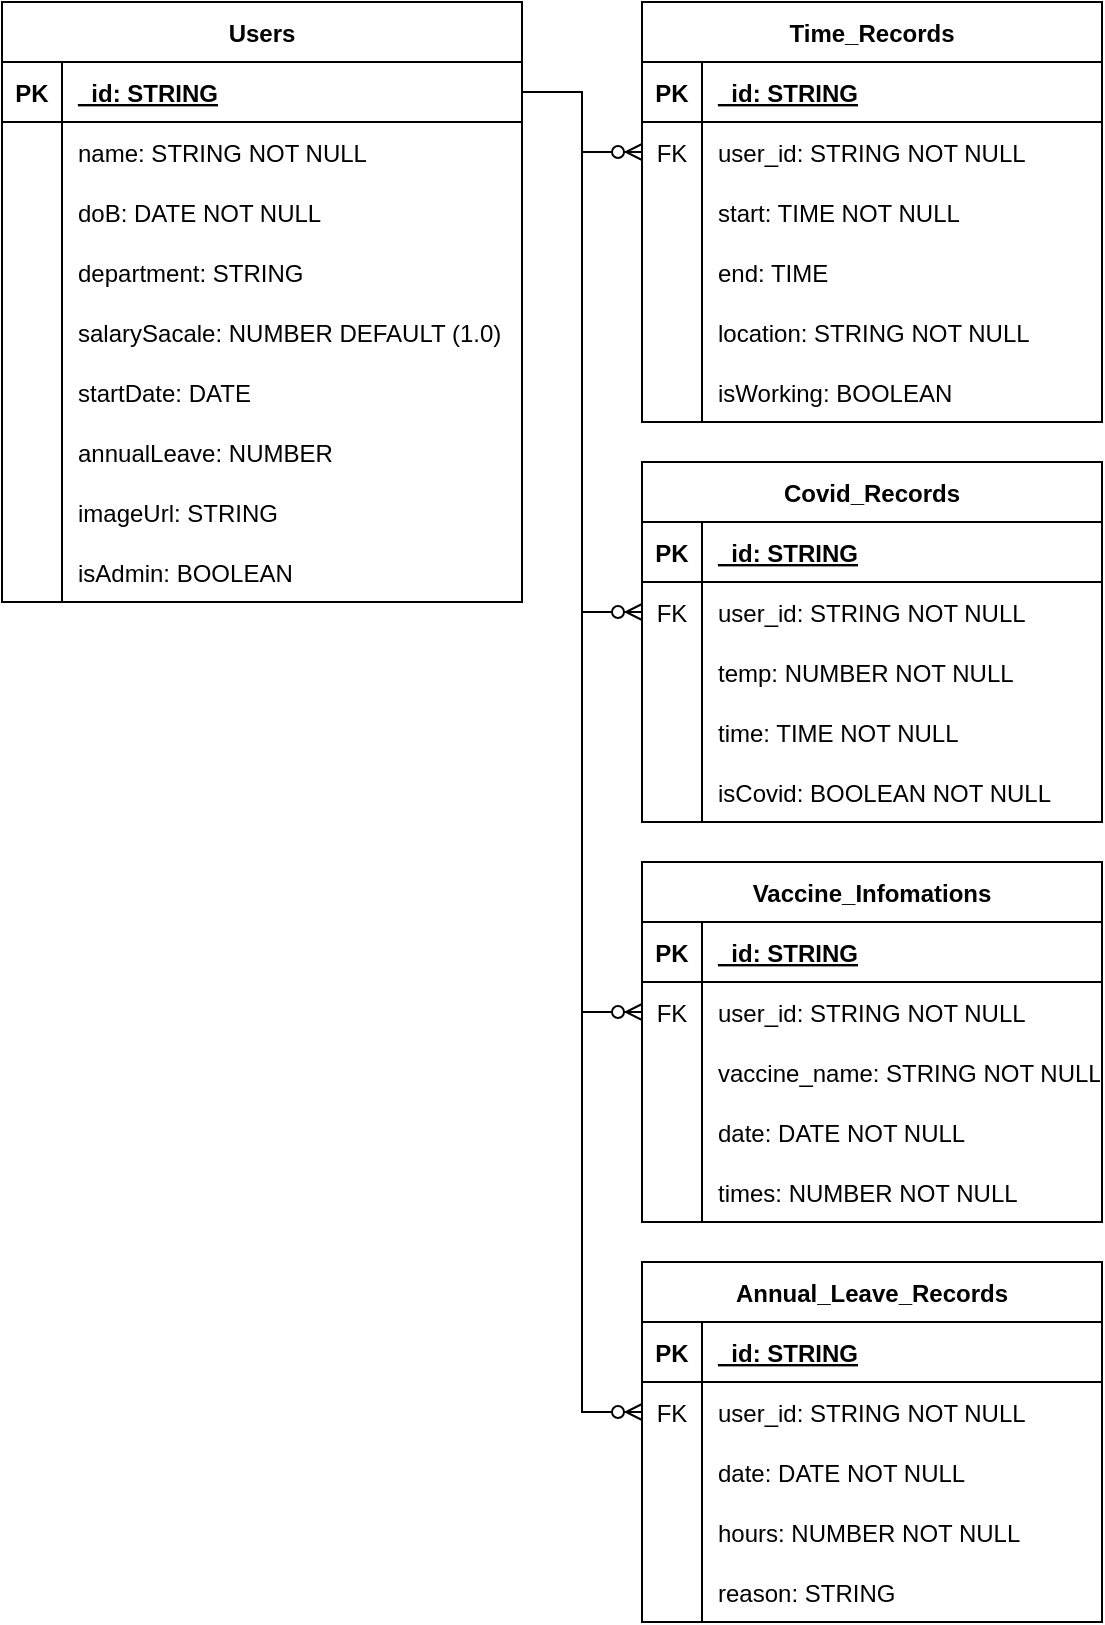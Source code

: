 <mxfile version="17.2.4" type="github">
  <diagram id="R2lEEEUBdFMjLlhIrx00" name="Page-1">
    <mxGraphModel dx="1422" dy="794" grid="1" gridSize="10" guides="1" tooltips="1" connect="1" arrows="1" fold="1" page="1" pageScale="1" pageWidth="827" pageHeight="1169" math="0" shadow="0" extFonts="Permanent Marker^https://fonts.googleapis.com/css?family=Permanent+Marker">
      <root>
        <mxCell id="0" />
        <mxCell id="1" parent="0" />
        <mxCell id="-r2vnZRNIly4i_aVBOxP-41" value="Users" style="shape=table;startSize=30;container=1;collapsible=1;childLayout=tableLayout;fixedRows=1;rowLines=0;fontStyle=1;align=center;resizeLast=1;" parent="1" vertex="1">
          <mxGeometry x="50" y="16" width="260" height="300" as="geometry">
            <mxRectangle x="50" y="30" width="70" height="30" as="alternateBounds" />
          </mxGeometry>
        </mxCell>
        <mxCell id="-r2vnZRNIly4i_aVBOxP-42" value="" style="shape=tableRow;horizontal=0;startSize=0;swimlaneHead=0;swimlaneBody=0;fillColor=none;collapsible=0;dropTarget=0;points=[[0,0.5],[1,0.5]];portConstraint=eastwest;top=0;left=0;right=0;bottom=1;" parent="-r2vnZRNIly4i_aVBOxP-41" vertex="1">
          <mxGeometry y="30" width="260" height="30" as="geometry" />
        </mxCell>
        <mxCell id="-r2vnZRNIly4i_aVBOxP-43" value="PK" style="shape=partialRectangle;connectable=0;fillColor=none;top=0;left=0;bottom=0;right=0;fontStyle=1;overflow=hidden;" parent="-r2vnZRNIly4i_aVBOxP-42" vertex="1">
          <mxGeometry width="30" height="30" as="geometry">
            <mxRectangle width="30" height="30" as="alternateBounds" />
          </mxGeometry>
        </mxCell>
        <mxCell id="-r2vnZRNIly4i_aVBOxP-44" value="_id: STRING" style="shape=partialRectangle;connectable=0;fillColor=none;top=0;left=0;bottom=0;right=0;align=left;spacingLeft=6;fontStyle=5;overflow=hidden;" parent="-r2vnZRNIly4i_aVBOxP-42" vertex="1">
          <mxGeometry x="30" width="230" height="30" as="geometry">
            <mxRectangle width="230" height="30" as="alternateBounds" />
          </mxGeometry>
        </mxCell>
        <mxCell id="-r2vnZRNIly4i_aVBOxP-45" value="" style="shape=tableRow;horizontal=0;startSize=0;swimlaneHead=0;swimlaneBody=0;fillColor=none;collapsible=0;dropTarget=0;points=[[0,0.5],[1,0.5]];portConstraint=eastwest;top=0;left=0;right=0;bottom=0;" parent="-r2vnZRNIly4i_aVBOxP-41" vertex="1">
          <mxGeometry y="60" width="260" height="30" as="geometry" />
        </mxCell>
        <mxCell id="-r2vnZRNIly4i_aVBOxP-46" value="" style="shape=partialRectangle;connectable=0;fillColor=none;top=0;left=0;bottom=0;right=0;editable=1;overflow=hidden;" parent="-r2vnZRNIly4i_aVBOxP-45" vertex="1">
          <mxGeometry width="30" height="30" as="geometry">
            <mxRectangle width="30" height="30" as="alternateBounds" />
          </mxGeometry>
        </mxCell>
        <mxCell id="-r2vnZRNIly4i_aVBOxP-47" value="name: STRING NOT NULL" style="shape=partialRectangle;connectable=0;fillColor=none;top=0;left=0;bottom=0;right=0;align=left;spacingLeft=6;overflow=hidden;" parent="-r2vnZRNIly4i_aVBOxP-45" vertex="1">
          <mxGeometry x="30" width="230" height="30" as="geometry">
            <mxRectangle width="230" height="30" as="alternateBounds" />
          </mxGeometry>
        </mxCell>
        <mxCell id="-r2vnZRNIly4i_aVBOxP-48" value="" style="shape=tableRow;horizontal=0;startSize=0;swimlaneHead=0;swimlaneBody=0;fillColor=none;collapsible=0;dropTarget=0;points=[[0,0.5],[1,0.5]];portConstraint=eastwest;top=0;left=0;right=0;bottom=0;" parent="-r2vnZRNIly4i_aVBOxP-41" vertex="1">
          <mxGeometry y="90" width="260" height="30" as="geometry" />
        </mxCell>
        <mxCell id="-r2vnZRNIly4i_aVBOxP-49" value="" style="shape=partialRectangle;connectable=0;fillColor=none;top=0;left=0;bottom=0;right=0;editable=1;overflow=hidden;" parent="-r2vnZRNIly4i_aVBOxP-48" vertex="1">
          <mxGeometry width="30" height="30" as="geometry">
            <mxRectangle width="30" height="30" as="alternateBounds" />
          </mxGeometry>
        </mxCell>
        <mxCell id="-r2vnZRNIly4i_aVBOxP-50" value="doB: DATE NOT NULL" style="shape=partialRectangle;connectable=0;fillColor=none;top=0;left=0;bottom=0;right=0;align=left;spacingLeft=6;overflow=hidden;" parent="-r2vnZRNIly4i_aVBOxP-48" vertex="1">
          <mxGeometry x="30" width="230" height="30" as="geometry">
            <mxRectangle width="230" height="30" as="alternateBounds" />
          </mxGeometry>
        </mxCell>
        <mxCell id="-r2vnZRNIly4i_aVBOxP-51" value="" style="shape=tableRow;horizontal=0;startSize=0;swimlaneHead=0;swimlaneBody=0;fillColor=none;collapsible=0;dropTarget=0;points=[[0,0.5],[1,0.5]];portConstraint=eastwest;top=0;left=0;right=0;bottom=0;" parent="-r2vnZRNIly4i_aVBOxP-41" vertex="1">
          <mxGeometry y="120" width="260" height="30" as="geometry" />
        </mxCell>
        <mxCell id="-r2vnZRNIly4i_aVBOxP-52" value="" style="shape=partialRectangle;connectable=0;fillColor=none;top=0;left=0;bottom=0;right=0;editable=1;overflow=hidden;" parent="-r2vnZRNIly4i_aVBOxP-51" vertex="1">
          <mxGeometry width="30" height="30" as="geometry">
            <mxRectangle width="30" height="30" as="alternateBounds" />
          </mxGeometry>
        </mxCell>
        <mxCell id="-r2vnZRNIly4i_aVBOxP-53" value="department: STRING" style="shape=partialRectangle;connectable=0;fillColor=none;top=0;left=0;bottom=0;right=0;align=left;spacingLeft=6;overflow=hidden;" parent="-r2vnZRNIly4i_aVBOxP-51" vertex="1">
          <mxGeometry x="30" width="230" height="30" as="geometry">
            <mxRectangle width="230" height="30" as="alternateBounds" />
          </mxGeometry>
        </mxCell>
        <mxCell id="-r2vnZRNIly4i_aVBOxP-85" value="" style="shape=tableRow;horizontal=0;startSize=0;swimlaneHead=0;swimlaneBody=0;fillColor=none;collapsible=0;dropTarget=0;points=[[0,0.5],[1,0.5]];portConstraint=eastwest;top=0;left=0;right=0;bottom=0;" parent="-r2vnZRNIly4i_aVBOxP-41" vertex="1">
          <mxGeometry y="150" width="260" height="30" as="geometry" />
        </mxCell>
        <mxCell id="-r2vnZRNIly4i_aVBOxP-86" value="" style="shape=partialRectangle;connectable=0;fillColor=none;top=0;left=0;bottom=0;right=0;editable=1;overflow=hidden;" parent="-r2vnZRNIly4i_aVBOxP-85" vertex="1">
          <mxGeometry width="30" height="30" as="geometry">
            <mxRectangle width="30" height="30" as="alternateBounds" />
          </mxGeometry>
        </mxCell>
        <mxCell id="-r2vnZRNIly4i_aVBOxP-87" value="salarySacale: NUMBER DEFAULT (1.0)" style="shape=partialRectangle;connectable=0;fillColor=none;top=0;left=0;bottom=0;right=0;align=left;spacingLeft=6;overflow=hidden;" parent="-r2vnZRNIly4i_aVBOxP-85" vertex="1">
          <mxGeometry x="30" width="230" height="30" as="geometry">
            <mxRectangle width="230" height="30" as="alternateBounds" />
          </mxGeometry>
        </mxCell>
        <mxCell id="-r2vnZRNIly4i_aVBOxP-88" value="" style="shape=tableRow;horizontal=0;startSize=0;swimlaneHead=0;swimlaneBody=0;fillColor=none;collapsible=0;dropTarget=0;points=[[0,0.5],[1,0.5]];portConstraint=eastwest;top=0;left=0;right=0;bottom=0;" parent="-r2vnZRNIly4i_aVBOxP-41" vertex="1">
          <mxGeometry y="180" width="260" height="30" as="geometry" />
        </mxCell>
        <mxCell id="-r2vnZRNIly4i_aVBOxP-89" value="" style="shape=partialRectangle;connectable=0;fillColor=none;top=0;left=0;bottom=0;right=0;editable=1;overflow=hidden;" parent="-r2vnZRNIly4i_aVBOxP-88" vertex="1">
          <mxGeometry width="30" height="30" as="geometry">
            <mxRectangle width="30" height="30" as="alternateBounds" />
          </mxGeometry>
        </mxCell>
        <mxCell id="-r2vnZRNIly4i_aVBOxP-90" value="startDate: DATE" style="shape=partialRectangle;connectable=0;fillColor=none;top=0;left=0;bottom=0;right=0;align=left;spacingLeft=6;overflow=hidden;" parent="-r2vnZRNIly4i_aVBOxP-88" vertex="1">
          <mxGeometry x="30" width="230" height="30" as="geometry">
            <mxRectangle width="230" height="30" as="alternateBounds" />
          </mxGeometry>
        </mxCell>
        <mxCell id="-r2vnZRNIly4i_aVBOxP-91" value="" style="shape=tableRow;horizontal=0;startSize=0;swimlaneHead=0;swimlaneBody=0;fillColor=none;collapsible=0;dropTarget=0;points=[[0,0.5],[1,0.5]];portConstraint=eastwest;top=0;left=0;right=0;bottom=0;" parent="-r2vnZRNIly4i_aVBOxP-41" vertex="1">
          <mxGeometry y="210" width="260" height="30" as="geometry" />
        </mxCell>
        <mxCell id="-r2vnZRNIly4i_aVBOxP-92" value="" style="shape=partialRectangle;connectable=0;fillColor=none;top=0;left=0;bottom=0;right=0;editable=1;overflow=hidden;" parent="-r2vnZRNIly4i_aVBOxP-91" vertex="1">
          <mxGeometry width="30" height="30" as="geometry">
            <mxRectangle width="30" height="30" as="alternateBounds" />
          </mxGeometry>
        </mxCell>
        <mxCell id="-r2vnZRNIly4i_aVBOxP-93" value="annualLeave: NUMBER" style="shape=partialRectangle;connectable=0;fillColor=none;top=0;left=0;bottom=0;right=0;align=left;spacingLeft=6;overflow=hidden;" parent="-r2vnZRNIly4i_aVBOxP-91" vertex="1">
          <mxGeometry x="30" width="230" height="30" as="geometry">
            <mxRectangle width="230" height="30" as="alternateBounds" />
          </mxGeometry>
        </mxCell>
        <mxCell id="-r2vnZRNIly4i_aVBOxP-213" value="" style="shape=tableRow;horizontal=0;startSize=0;swimlaneHead=0;swimlaneBody=0;fillColor=none;collapsible=0;dropTarget=0;points=[[0,0.5],[1,0.5]];portConstraint=eastwest;top=0;left=0;right=0;bottom=0;" parent="-r2vnZRNIly4i_aVBOxP-41" vertex="1">
          <mxGeometry y="240" width="260" height="30" as="geometry" />
        </mxCell>
        <mxCell id="-r2vnZRNIly4i_aVBOxP-214" value="" style="shape=partialRectangle;connectable=0;fillColor=none;top=0;left=0;bottom=0;right=0;editable=1;overflow=hidden;" parent="-r2vnZRNIly4i_aVBOxP-213" vertex="1">
          <mxGeometry width="30" height="30" as="geometry">
            <mxRectangle width="30" height="30" as="alternateBounds" />
          </mxGeometry>
        </mxCell>
        <mxCell id="-r2vnZRNIly4i_aVBOxP-215" value="imageUrl: STRING" style="shape=partialRectangle;connectable=0;fillColor=none;top=0;left=0;bottom=0;right=0;align=left;spacingLeft=6;overflow=hidden;" parent="-r2vnZRNIly4i_aVBOxP-213" vertex="1">
          <mxGeometry x="30" width="230" height="30" as="geometry">
            <mxRectangle width="230" height="30" as="alternateBounds" />
          </mxGeometry>
        </mxCell>
        <mxCell id="yQBuFcYj-_OJ-jstWfvQ-1" value="" style="shape=tableRow;horizontal=0;startSize=0;swimlaneHead=0;swimlaneBody=0;fillColor=none;collapsible=0;dropTarget=0;points=[[0,0.5],[1,0.5]];portConstraint=eastwest;top=0;left=0;right=0;bottom=0;" vertex="1" parent="-r2vnZRNIly4i_aVBOxP-41">
          <mxGeometry y="270" width="260" height="30" as="geometry" />
        </mxCell>
        <mxCell id="yQBuFcYj-_OJ-jstWfvQ-2" value="" style="shape=partialRectangle;connectable=0;fillColor=none;top=0;left=0;bottom=0;right=0;editable=1;overflow=hidden;" vertex="1" parent="yQBuFcYj-_OJ-jstWfvQ-1">
          <mxGeometry width="30" height="30" as="geometry">
            <mxRectangle width="30" height="30" as="alternateBounds" />
          </mxGeometry>
        </mxCell>
        <mxCell id="yQBuFcYj-_OJ-jstWfvQ-3" value="isAdmin: BOOLEAN" style="shape=partialRectangle;connectable=0;fillColor=none;top=0;left=0;bottom=0;right=0;align=left;spacingLeft=6;overflow=hidden;" vertex="1" parent="yQBuFcYj-_OJ-jstWfvQ-1">
          <mxGeometry x="30" width="230" height="30" as="geometry">
            <mxRectangle width="230" height="30" as="alternateBounds" />
          </mxGeometry>
        </mxCell>
        <mxCell id="-r2vnZRNIly4i_aVBOxP-66" value="Time_Records" style="shape=table;startSize=30;container=1;collapsible=1;childLayout=tableLayout;fixedRows=1;rowLines=0;fontStyle=1;align=center;resizeLast=1;" parent="1" vertex="1">
          <mxGeometry x="370" y="16" width="230" height="210" as="geometry">
            <mxRectangle x="410" y="30" width="110" height="30" as="alternateBounds" />
          </mxGeometry>
        </mxCell>
        <mxCell id="-r2vnZRNIly4i_aVBOxP-67" value="" style="shape=tableRow;horizontal=0;startSize=0;swimlaneHead=0;swimlaneBody=0;fillColor=none;collapsible=0;dropTarget=0;points=[[0,0.5],[1,0.5]];portConstraint=eastwest;top=0;left=0;right=0;bottom=1;" parent="-r2vnZRNIly4i_aVBOxP-66" vertex="1">
          <mxGeometry y="30" width="230" height="30" as="geometry" />
        </mxCell>
        <mxCell id="-r2vnZRNIly4i_aVBOxP-68" value="PK" style="shape=partialRectangle;connectable=0;fillColor=none;top=0;left=0;bottom=0;right=0;fontStyle=1;overflow=hidden;" parent="-r2vnZRNIly4i_aVBOxP-67" vertex="1">
          <mxGeometry width="30" height="30" as="geometry">
            <mxRectangle width="30" height="30" as="alternateBounds" />
          </mxGeometry>
        </mxCell>
        <mxCell id="-r2vnZRNIly4i_aVBOxP-69" value="_id: STRING" style="shape=partialRectangle;connectable=0;fillColor=none;top=0;left=0;bottom=0;right=0;align=left;spacingLeft=6;fontStyle=5;overflow=hidden;" parent="-r2vnZRNIly4i_aVBOxP-67" vertex="1">
          <mxGeometry x="30" width="200" height="30" as="geometry">
            <mxRectangle width="200" height="30" as="alternateBounds" />
          </mxGeometry>
        </mxCell>
        <mxCell id="-r2vnZRNIly4i_aVBOxP-70" value="" style="shape=tableRow;horizontal=0;startSize=0;swimlaneHead=0;swimlaneBody=0;fillColor=none;collapsible=0;dropTarget=0;points=[[0,0.5],[1,0.5]];portConstraint=eastwest;top=0;left=0;right=0;bottom=0;" parent="-r2vnZRNIly4i_aVBOxP-66" vertex="1">
          <mxGeometry y="60" width="230" height="30" as="geometry" />
        </mxCell>
        <mxCell id="-r2vnZRNIly4i_aVBOxP-71" value="FK" style="shape=partialRectangle;connectable=0;fillColor=none;top=0;left=0;bottom=0;right=0;editable=1;overflow=hidden;" parent="-r2vnZRNIly4i_aVBOxP-70" vertex="1">
          <mxGeometry width="30" height="30" as="geometry">
            <mxRectangle width="30" height="30" as="alternateBounds" />
          </mxGeometry>
        </mxCell>
        <mxCell id="-r2vnZRNIly4i_aVBOxP-72" value="user_id: STRING NOT NULL" style="shape=partialRectangle;connectable=0;fillColor=none;top=0;left=0;bottom=0;right=0;align=left;spacingLeft=6;overflow=hidden;" parent="-r2vnZRNIly4i_aVBOxP-70" vertex="1">
          <mxGeometry x="30" width="200" height="30" as="geometry">
            <mxRectangle width="200" height="30" as="alternateBounds" />
          </mxGeometry>
        </mxCell>
        <mxCell id="-r2vnZRNIly4i_aVBOxP-73" value="" style="shape=tableRow;horizontal=0;startSize=0;swimlaneHead=0;swimlaneBody=0;fillColor=none;collapsible=0;dropTarget=0;points=[[0,0.5],[1,0.5]];portConstraint=eastwest;top=0;left=0;right=0;bottom=0;" parent="-r2vnZRNIly4i_aVBOxP-66" vertex="1">
          <mxGeometry y="90" width="230" height="30" as="geometry" />
        </mxCell>
        <mxCell id="-r2vnZRNIly4i_aVBOxP-74" value="" style="shape=partialRectangle;connectable=0;fillColor=none;top=0;left=0;bottom=0;right=0;editable=1;overflow=hidden;" parent="-r2vnZRNIly4i_aVBOxP-73" vertex="1">
          <mxGeometry width="30" height="30" as="geometry">
            <mxRectangle width="30" height="30" as="alternateBounds" />
          </mxGeometry>
        </mxCell>
        <mxCell id="-r2vnZRNIly4i_aVBOxP-75" value="start: TIME NOT NULL" style="shape=partialRectangle;connectable=0;fillColor=none;top=0;left=0;bottom=0;right=0;align=left;spacingLeft=6;overflow=hidden;" parent="-r2vnZRNIly4i_aVBOxP-73" vertex="1">
          <mxGeometry x="30" width="200" height="30" as="geometry">
            <mxRectangle width="200" height="30" as="alternateBounds" />
          </mxGeometry>
        </mxCell>
        <mxCell id="-r2vnZRNIly4i_aVBOxP-99" value="" style="shape=tableRow;horizontal=0;startSize=0;swimlaneHead=0;swimlaneBody=0;fillColor=none;collapsible=0;dropTarget=0;points=[[0,0.5],[1,0.5]];portConstraint=eastwest;top=0;left=0;right=0;bottom=0;" parent="-r2vnZRNIly4i_aVBOxP-66" vertex="1">
          <mxGeometry y="120" width="230" height="30" as="geometry" />
        </mxCell>
        <mxCell id="-r2vnZRNIly4i_aVBOxP-100" value="" style="shape=partialRectangle;connectable=0;fillColor=none;top=0;left=0;bottom=0;right=0;editable=1;overflow=hidden;" parent="-r2vnZRNIly4i_aVBOxP-99" vertex="1">
          <mxGeometry width="30" height="30" as="geometry">
            <mxRectangle width="30" height="30" as="alternateBounds" />
          </mxGeometry>
        </mxCell>
        <mxCell id="-r2vnZRNIly4i_aVBOxP-101" value="end: TIME" style="shape=partialRectangle;connectable=0;fillColor=none;top=0;left=0;bottom=0;right=0;align=left;spacingLeft=6;overflow=hidden;" parent="-r2vnZRNIly4i_aVBOxP-99" vertex="1">
          <mxGeometry x="30" width="200" height="30" as="geometry">
            <mxRectangle width="200" height="30" as="alternateBounds" />
          </mxGeometry>
        </mxCell>
        <mxCell id="-r2vnZRNIly4i_aVBOxP-105" value="" style="shape=tableRow;horizontal=0;startSize=0;swimlaneHead=0;swimlaneBody=0;fillColor=none;collapsible=0;dropTarget=0;points=[[0,0.5],[1,0.5]];portConstraint=eastwest;top=0;left=0;right=0;bottom=0;" parent="-r2vnZRNIly4i_aVBOxP-66" vertex="1">
          <mxGeometry y="150" width="230" height="30" as="geometry" />
        </mxCell>
        <mxCell id="-r2vnZRNIly4i_aVBOxP-106" value="" style="shape=partialRectangle;connectable=0;fillColor=none;top=0;left=0;bottom=0;right=0;editable=1;overflow=hidden;" parent="-r2vnZRNIly4i_aVBOxP-105" vertex="1">
          <mxGeometry width="30" height="30" as="geometry">
            <mxRectangle width="30" height="30" as="alternateBounds" />
          </mxGeometry>
        </mxCell>
        <mxCell id="-r2vnZRNIly4i_aVBOxP-107" value="location: STRING NOT NULL" style="shape=partialRectangle;connectable=0;fillColor=none;top=0;left=0;bottom=0;right=0;align=left;spacingLeft=6;overflow=hidden;" parent="-r2vnZRNIly4i_aVBOxP-105" vertex="1">
          <mxGeometry x="30" width="200" height="30" as="geometry">
            <mxRectangle width="200" height="30" as="alternateBounds" />
          </mxGeometry>
        </mxCell>
        <mxCell id="-r2vnZRNIly4i_aVBOxP-102" value="" style="shape=tableRow;horizontal=0;startSize=0;swimlaneHead=0;swimlaneBody=0;fillColor=none;collapsible=0;dropTarget=0;points=[[0,0.5],[1,0.5]];portConstraint=eastwest;top=0;left=0;right=0;bottom=0;" parent="-r2vnZRNIly4i_aVBOxP-66" vertex="1">
          <mxGeometry y="180" width="230" height="30" as="geometry" />
        </mxCell>
        <mxCell id="-r2vnZRNIly4i_aVBOxP-103" value="" style="shape=partialRectangle;connectable=0;fillColor=none;top=0;left=0;bottom=0;right=0;editable=1;overflow=hidden;" parent="-r2vnZRNIly4i_aVBOxP-102" vertex="1">
          <mxGeometry width="30" height="30" as="geometry">
            <mxRectangle width="30" height="30" as="alternateBounds" />
          </mxGeometry>
        </mxCell>
        <mxCell id="-r2vnZRNIly4i_aVBOxP-104" value="isWorking: BOOLEAN" style="shape=partialRectangle;connectable=0;fillColor=none;top=0;left=0;bottom=0;right=0;align=left;spacingLeft=6;overflow=hidden;" parent="-r2vnZRNIly4i_aVBOxP-102" vertex="1">
          <mxGeometry x="30" width="200" height="30" as="geometry">
            <mxRectangle width="200" height="30" as="alternateBounds" />
          </mxGeometry>
        </mxCell>
        <mxCell id="-r2vnZRNIly4i_aVBOxP-180" value="Covid_Records" style="shape=table;startSize=30;container=1;collapsible=1;childLayout=tableLayout;fixedRows=1;rowLines=0;fontStyle=1;align=center;resizeLast=1;" parent="1" vertex="1">
          <mxGeometry x="370" y="246" width="230" height="180" as="geometry">
            <mxRectangle x="50" y="30" width="70" height="30" as="alternateBounds" />
          </mxGeometry>
        </mxCell>
        <mxCell id="-r2vnZRNIly4i_aVBOxP-181" value="" style="shape=tableRow;horizontal=0;startSize=0;swimlaneHead=0;swimlaneBody=0;fillColor=none;collapsible=0;dropTarget=0;points=[[0,0.5],[1,0.5]];portConstraint=eastwest;top=0;left=0;right=0;bottom=1;" parent="-r2vnZRNIly4i_aVBOxP-180" vertex="1">
          <mxGeometry y="30" width="230" height="30" as="geometry" />
        </mxCell>
        <mxCell id="-r2vnZRNIly4i_aVBOxP-182" value="PK" style="shape=partialRectangle;connectable=0;fillColor=none;top=0;left=0;bottom=0;right=0;fontStyle=1;overflow=hidden;" parent="-r2vnZRNIly4i_aVBOxP-181" vertex="1">
          <mxGeometry width="30" height="30" as="geometry">
            <mxRectangle width="30" height="30" as="alternateBounds" />
          </mxGeometry>
        </mxCell>
        <mxCell id="-r2vnZRNIly4i_aVBOxP-183" value="_id: STRING" style="shape=partialRectangle;connectable=0;fillColor=none;top=0;left=0;bottom=0;right=0;align=left;spacingLeft=6;fontStyle=5;overflow=hidden;" parent="-r2vnZRNIly4i_aVBOxP-181" vertex="1">
          <mxGeometry x="30" width="200" height="30" as="geometry">
            <mxRectangle width="200" height="30" as="alternateBounds" />
          </mxGeometry>
        </mxCell>
        <mxCell id="-r2vnZRNIly4i_aVBOxP-184" value="" style="shape=tableRow;horizontal=0;startSize=0;swimlaneHead=0;swimlaneBody=0;fillColor=none;collapsible=0;dropTarget=0;points=[[0,0.5],[1,0.5]];portConstraint=eastwest;top=0;left=0;right=0;bottom=0;" parent="-r2vnZRNIly4i_aVBOxP-180" vertex="1">
          <mxGeometry y="60" width="230" height="30" as="geometry" />
        </mxCell>
        <mxCell id="-r2vnZRNIly4i_aVBOxP-185" value="FK" style="shape=partialRectangle;connectable=0;fillColor=none;top=0;left=0;bottom=0;right=0;editable=1;overflow=hidden;" parent="-r2vnZRNIly4i_aVBOxP-184" vertex="1">
          <mxGeometry width="30" height="30" as="geometry">
            <mxRectangle width="30" height="30" as="alternateBounds" />
          </mxGeometry>
        </mxCell>
        <mxCell id="-r2vnZRNIly4i_aVBOxP-186" value="user_id: STRING NOT NULL" style="shape=partialRectangle;connectable=0;fillColor=none;top=0;left=0;bottom=0;right=0;align=left;spacingLeft=6;overflow=hidden;" parent="-r2vnZRNIly4i_aVBOxP-184" vertex="1">
          <mxGeometry x="30" width="200" height="30" as="geometry">
            <mxRectangle width="200" height="30" as="alternateBounds" />
          </mxGeometry>
        </mxCell>
        <mxCell id="-r2vnZRNIly4i_aVBOxP-187" value="" style="shape=tableRow;horizontal=0;startSize=0;swimlaneHead=0;swimlaneBody=0;fillColor=none;collapsible=0;dropTarget=0;points=[[0,0.5],[1,0.5]];portConstraint=eastwest;top=0;left=0;right=0;bottom=0;" parent="-r2vnZRNIly4i_aVBOxP-180" vertex="1">
          <mxGeometry y="90" width="230" height="30" as="geometry" />
        </mxCell>
        <mxCell id="-r2vnZRNIly4i_aVBOxP-188" value="" style="shape=partialRectangle;connectable=0;fillColor=none;top=0;left=0;bottom=0;right=0;editable=1;overflow=hidden;" parent="-r2vnZRNIly4i_aVBOxP-187" vertex="1">
          <mxGeometry width="30" height="30" as="geometry">
            <mxRectangle width="30" height="30" as="alternateBounds" />
          </mxGeometry>
        </mxCell>
        <mxCell id="-r2vnZRNIly4i_aVBOxP-189" value="temp: NUMBER NOT NULL" style="shape=partialRectangle;connectable=0;fillColor=none;top=0;left=0;bottom=0;right=0;align=left;spacingLeft=6;overflow=hidden;" parent="-r2vnZRNIly4i_aVBOxP-187" vertex="1">
          <mxGeometry x="30" width="200" height="30" as="geometry">
            <mxRectangle width="200" height="30" as="alternateBounds" />
          </mxGeometry>
        </mxCell>
        <mxCell id="-r2vnZRNIly4i_aVBOxP-190" value="" style="shape=tableRow;horizontal=0;startSize=0;swimlaneHead=0;swimlaneBody=0;fillColor=none;collapsible=0;dropTarget=0;points=[[0,0.5],[1,0.5]];portConstraint=eastwest;top=0;left=0;right=0;bottom=0;" parent="-r2vnZRNIly4i_aVBOxP-180" vertex="1">
          <mxGeometry y="120" width="230" height="30" as="geometry" />
        </mxCell>
        <mxCell id="-r2vnZRNIly4i_aVBOxP-191" value="" style="shape=partialRectangle;connectable=0;fillColor=none;top=0;left=0;bottom=0;right=0;editable=1;overflow=hidden;" parent="-r2vnZRNIly4i_aVBOxP-190" vertex="1">
          <mxGeometry width="30" height="30" as="geometry">
            <mxRectangle width="30" height="30" as="alternateBounds" />
          </mxGeometry>
        </mxCell>
        <mxCell id="-r2vnZRNIly4i_aVBOxP-192" value="time: TIME NOT NULL" style="shape=partialRectangle;connectable=0;fillColor=none;top=0;left=0;bottom=0;right=0;align=left;spacingLeft=6;overflow=hidden;" parent="-r2vnZRNIly4i_aVBOxP-190" vertex="1">
          <mxGeometry x="30" width="200" height="30" as="geometry">
            <mxRectangle width="200" height="30" as="alternateBounds" />
          </mxGeometry>
        </mxCell>
        <mxCell id="-r2vnZRNIly4i_aVBOxP-219" value="" style="shape=tableRow;horizontal=0;startSize=0;swimlaneHead=0;swimlaneBody=0;fillColor=none;collapsible=0;dropTarget=0;points=[[0,0.5],[1,0.5]];portConstraint=eastwest;top=0;left=0;right=0;bottom=0;" parent="-r2vnZRNIly4i_aVBOxP-180" vertex="1">
          <mxGeometry y="150" width="230" height="30" as="geometry" />
        </mxCell>
        <mxCell id="-r2vnZRNIly4i_aVBOxP-220" value="" style="shape=partialRectangle;connectable=0;fillColor=none;top=0;left=0;bottom=0;right=0;editable=1;overflow=hidden;" parent="-r2vnZRNIly4i_aVBOxP-219" vertex="1">
          <mxGeometry width="30" height="30" as="geometry">
            <mxRectangle width="30" height="30" as="alternateBounds" />
          </mxGeometry>
        </mxCell>
        <mxCell id="-r2vnZRNIly4i_aVBOxP-221" value="isCovid: BOOLEAN NOT NULL" style="shape=partialRectangle;connectable=0;fillColor=none;top=0;left=0;bottom=0;right=0;align=left;spacingLeft=6;overflow=hidden;" parent="-r2vnZRNIly4i_aVBOxP-219" vertex="1">
          <mxGeometry x="30" width="200" height="30" as="geometry">
            <mxRectangle width="200" height="30" as="alternateBounds" />
          </mxGeometry>
        </mxCell>
        <mxCell id="-r2vnZRNIly4i_aVBOxP-194" value="" style="edgeStyle=entityRelationEdgeStyle;fontSize=12;html=1;endArrow=ERzeroToMany;endFill=1;rounded=0;exitX=1;exitY=0.5;exitDx=0;exitDy=0;" parent="1" source="-r2vnZRNIly4i_aVBOxP-42" target="-r2vnZRNIly4i_aVBOxP-184" edge="1">
          <mxGeometry width="100" height="100" relative="1" as="geometry">
            <mxPoint x="310" y="321.0" as="sourcePoint" />
            <mxPoint x="660" y="476" as="targetPoint" />
          </mxGeometry>
        </mxCell>
        <mxCell id="-r2vnZRNIly4i_aVBOxP-195" value="Vaccine_Infomations" style="shape=table;startSize=30;container=1;collapsible=1;childLayout=tableLayout;fixedRows=1;rowLines=0;fontStyle=1;align=center;resizeLast=1;" parent="1" vertex="1">
          <mxGeometry x="370" y="446" width="230" height="180" as="geometry">
            <mxRectangle x="50" y="30" width="70" height="30" as="alternateBounds" />
          </mxGeometry>
        </mxCell>
        <mxCell id="-r2vnZRNIly4i_aVBOxP-196" value="" style="shape=tableRow;horizontal=0;startSize=0;swimlaneHead=0;swimlaneBody=0;fillColor=none;collapsible=0;dropTarget=0;points=[[0,0.5],[1,0.5]];portConstraint=eastwest;top=0;left=0;right=0;bottom=1;" parent="-r2vnZRNIly4i_aVBOxP-195" vertex="1">
          <mxGeometry y="30" width="230" height="30" as="geometry" />
        </mxCell>
        <mxCell id="-r2vnZRNIly4i_aVBOxP-197" value="PK" style="shape=partialRectangle;connectable=0;fillColor=none;top=0;left=0;bottom=0;right=0;fontStyle=1;overflow=hidden;" parent="-r2vnZRNIly4i_aVBOxP-196" vertex="1">
          <mxGeometry width="30" height="30" as="geometry">
            <mxRectangle width="30" height="30" as="alternateBounds" />
          </mxGeometry>
        </mxCell>
        <mxCell id="-r2vnZRNIly4i_aVBOxP-198" value="_id: STRING" style="shape=partialRectangle;connectable=0;fillColor=none;top=0;left=0;bottom=0;right=0;align=left;spacingLeft=6;fontStyle=5;overflow=hidden;" parent="-r2vnZRNIly4i_aVBOxP-196" vertex="1">
          <mxGeometry x="30" width="200" height="30" as="geometry">
            <mxRectangle width="200" height="30" as="alternateBounds" />
          </mxGeometry>
        </mxCell>
        <mxCell id="-r2vnZRNIly4i_aVBOxP-199" value="" style="shape=tableRow;horizontal=0;startSize=0;swimlaneHead=0;swimlaneBody=0;fillColor=none;collapsible=0;dropTarget=0;points=[[0,0.5],[1,0.5]];portConstraint=eastwest;top=0;left=0;right=0;bottom=0;" parent="-r2vnZRNIly4i_aVBOxP-195" vertex="1">
          <mxGeometry y="60" width="230" height="30" as="geometry" />
        </mxCell>
        <mxCell id="-r2vnZRNIly4i_aVBOxP-200" value="FK" style="shape=partialRectangle;connectable=0;fillColor=none;top=0;left=0;bottom=0;right=0;editable=1;overflow=hidden;" parent="-r2vnZRNIly4i_aVBOxP-199" vertex="1">
          <mxGeometry width="30" height="30" as="geometry">
            <mxRectangle width="30" height="30" as="alternateBounds" />
          </mxGeometry>
        </mxCell>
        <mxCell id="-r2vnZRNIly4i_aVBOxP-201" value="user_id: STRING NOT NULL" style="shape=partialRectangle;connectable=0;fillColor=none;top=0;left=0;bottom=0;right=0;align=left;spacingLeft=6;overflow=hidden;" parent="-r2vnZRNIly4i_aVBOxP-199" vertex="1">
          <mxGeometry x="30" width="200" height="30" as="geometry">
            <mxRectangle width="200" height="30" as="alternateBounds" />
          </mxGeometry>
        </mxCell>
        <mxCell id="-r2vnZRNIly4i_aVBOxP-202" value="" style="shape=tableRow;horizontal=0;startSize=0;swimlaneHead=0;swimlaneBody=0;fillColor=none;collapsible=0;dropTarget=0;points=[[0,0.5],[1,0.5]];portConstraint=eastwest;top=0;left=0;right=0;bottom=0;" parent="-r2vnZRNIly4i_aVBOxP-195" vertex="1">
          <mxGeometry y="90" width="230" height="30" as="geometry" />
        </mxCell>
        <mxCell id="-r2vnZRNIly4i_aVBOxP-203" value="" style="shape=partialRectangle;connectable=0;fillColor=none;top=0;left=0;bottom=0;right=0;editable=1;overflow=hidden;" parent="-r2vnZRNIly4i_aVBOxP-202" vertex="1">
          <mxGeometry width="30" height="30" as="geometry">
            <mxRectangle width="30" height="30" as="alternateBounds" />
          </mxGeometry>
        </mxCell>
        <mxCell id="-r2vnZRNIly4i_aVBOxP-204" value="vaccine_name: STRING NOT NULL" style="shape=partialRectangle;connectable=0;fillColor=none;top=0;left=0;bottom=0;right=0;align=left;spacingLeft=6;overflow=hidden;" parent="-r2vnZRNIly4i_aVBOxP-202" vertex="1">
          <mxGeometry x="30" width="200" height="30" as="geometry">
            <mxRectangle width="200" height="30" as="alternateBounds" />
          </mxGeometry>
        </mxCell>
        <mxCell id="-r2vnZRNIly4i_aVBOxP-205" value="" style="shape=tableRow;horizontal=0;startSize=0;swimlaneHead=0;swimlaneBody=0;fillColor=none;collapsible=0;dropTarget=0;points=[[0,0.5],[1,0.5]];portConstraint=eastwest;top=0;left=0;right=0;bottom=0;" parent="-r2vnZRNIly4i_aVBOxP-195" vertex="1">
          <mxGeometry y="120" width="230" height="30" as="geometry" />
        </mxCell>
        <mxCell id="-r2vnZRNIly4i_aVBOxP-206" value="" style="shape=partialRectangle;connectable=0;fillColor=none;top=0;left=0;bottom=0;right=0;editable=1;overflow=hidden;" parent="-r2vnZRNIly4i_aVBOxP-205" vertex="1">
          <mxGeometry width="30" height="30" as="geometry">
            <mxRectangle width="30" height="30" as="alternateBounds" />
          </mxGeometry>
        </mxCell>
        <mxCell id="-r2vnZRNIly4i_aVBOxP-207" value="date: DATE NOT NULL" style="shape=partialRectangle;connectable=0;fillColor=none;top=0;left=0;bottom=0;right=0;align=left;spacingLeft=6;overflow=hidden;" parent="-r2vnZRNIly4i_aVBOxP-205" vertex="1">
          <mxGeometry x="30" width="200" height="30" as="geometry">
            <mxRectangle width="200" height="30" as="alternateBounds" />
          </mxGeometry>
        </mxCell>
        <mxCell id="-r2vnZRNIly4i_aVBOxP-209" value="" style="shape=tableRow;horizontal=0;startSize=0;swimlaneHead=0;swimlaneBody=0;fillColor=none;collapsible=0;dropTarget=0;points=[[0,0.5],[1,0.5]];portConstraint=eastwest;top=0;left=0;right=0;bottom=0;" parent="-r2vnZRNIly4i_aVBOxP-195" vertex="1">
          <mxGeometry y="150" width="230" height="30" as="geometry" />
        </mxCell>
        <mxCell id="-r2vnZRNIly4i_aVBOxP-210" value="" style="shape=partialRectangle;connectable=0;fillColor=none;top=0;left=0;bottom=0;right=0;editable=1;overflow=hidden;" parent="-r2vnZRNIly4i_aVBOxP-209" vertex="1">
          <mxGeometry width="30" height="30" as="geometry">
            <mxRectangle width="30" height="30" as="alternateBounds" />
          </mxGeometry>
        </mxCell>
        <mxCell id="-r2vnZRNIly4i_aVBOxP-211" value="times: NUMBER NOT NULL" style="shape=partialRectangle;connectable=0;fillColor=none;top=0;left=0;bottom=0;right=0;align=left;spacingLeft=6;overflow=hidden;" parent="-r2vnZRNIly4i_aVBOxP-209" vertex="1">
          <mxGeometry x="30" width="200" height="30" as="geometry">
            <mxRectangle width="200" height="30" as="alternateBounds" />
          </mxGeometry>
        </mxCell>
        <mxCell id="-r2vnZRNIly4i_aVBOxP-208" value="" style="edgeStyle=entityRelationEdgeStyle;fontSize=12;html=1;endArrow=ERzeroToMany;endFill=1;rounded=0;exitX=1;exitY=0.5;exitDx=0;exitDy=0;entryX=0;entryY=0.5;entryDx=0;entryDy=0;" parent="1" source="-r2vnZRNIly4i_aVBOxP-42" target="-r2vnZRNIly4i_aVBOxP-199" edge="1">
          <mxGeometry width="100" height="100" relative="1" as="geometry">
            <mxPoint x="310" y="321.0" as="sourcePoint" />
            <mxPoint x="700" y="441.0" as="targetPoint" />
          </mxGeometry>
        </mxCell>
        <mxCell id="-r2vnZRNIly4i_aVBOxP-212" value="" style="edgeStyle=entityRelationEdgeStyle;fontSize=12;html=1;endArrow=ERzeroToMany;endFill=1;rounded=0;entryX=0;entryY=0.5;entryDx=0;entryDy=0;" parent="1" source="-r2vnZRNIly4i_aVBOxP-42" target="-r2vnZRNIly4i_aVBOxP-70" edge="1">
          <mxGeometry width="100" height="100" relative="1" as="geometry">
            <mxPoint x="310" y="156.0" as="sourcePoint" />
            <mxPoint x="410" y="186.0" as="targetPoint" />
          </mxGeometry>
        </mxCell>
        <mxCell id="-r2vnZRNIly4i_aVBOxP-249" value="Annual_Leave_Records" style="shape=table;startSize=30;container=1;collapsible=1;childLayout=tableLayout;fixedRows=1;rowLines=0;fontStyle=1;align=center;resizeLast=1;" parent="1" vertex="1">
          <mxGeometry x="370" y="646" width="230" height="180" as="geometry">
            <mxRectangle x="410" y="30" width="110" height="30" as="alternateBounds" />
          </mxGeometry>
        </mxCell>
        <mxCell id="-r2vnZRNIly4i_aVBOxP-250" value="" style="shape=tableRow;horizontal=0;startSize=0;swimlaneHead=0;swimlaneBody=0;fillColor=none;collapsible=0;dropTarget=0;points=[[0,0.5],[1,0.5]];portConstraint=eastwest;top=0;left=0;right=0;bottom=1;" parent="-r2vnZRNIly4i_aVBOxP-249" vertex="1">
          <mxGeometry y="30" width="230" height="30" as="geometry" />
        </mxCell>
        <mxCell id="-r2vnZRNIly4i_aVBOxP-251" value="PK" style="shape=partialRectangle;connectable=0;fillColor=none;top=0;left=0;bottom=0;right=0;fontStyle=1;overflow=hidden;" parent="-r2vnZRNIly4i_aVBOxP-250" vertex="1">
          <mxGeometry width="30" height="30" as="geometry">
            <mxRectangle width="30" height="30" as="alternateBounds" />
          </mxGeometry>
        </mxCell>
        <mxCell id="-r2vnZRNIly4i_aVBOxP-252" value="_id: STRING" style="shape=partialRectangle;connectable=0;fillColor=none;top=0;left=0;bottom=0;right=0;align=left;spacingLeft=6;fontStyle=5;overflow=hidden;" parent="-r2vnZRNIly4i_aVBOxP-250" vertex="1">
          <mxGeometry x="30" width="200" height="30" as="geometry">
            <mxRectangle width="200" height="30" as="alternateBounds" />
          </mxGeometry>
        </mxCell>
        <mxCell id="-r2vnZRNIly4i_aVBOxP-253" value="" style="shape=tableRow;horizontal=0;startSize=0;swimlaneHead=0;swimlaneBody=0;fillColor=none;collapsible=0;dropTarget=0;points=[[0,0.5],[1,0.5]];portConstraint=eastwest;top=0;left=0;right=0;bottom=0;" parent="-r2vnZRNIly4i_aVBOxP-249" vertex="1">
          <mxGeometry y="60" width="230" height="30" as="geometry" />
        </mxCell>
        <mxCell id="-r2vnZRNIly4i_aVBOxP-254" value="FK" style="shape=partialRectangle;connectable=0;fillColor=none;top=0;left=0;bottom=0;right=0;editable=1;overflow=hidden;" parent="-r2vnZRNIly4i_aVBOxP-253" vertex="1">
          <mxGeometry width="30" height="30" as="geometry">
            <mxRectangle width="30" height="30" as="alternateBounds" />
          </mxGeometry>
        </mxCell>
        <mxCell id="-r2vnZRNIly4i_aVBOxP-255" value="user_id: STRING NOT NULL" style="shape=partialRectangle;connectable=0;fillColor=none;top=0;left=0;bottom=0;right=0;align=left;spacingLeft=6;overflow=hidden;" parent="-r2vnZRNIly4i_aVBOxP-253" vertex="1">
          <mxGeometry x="30" width="200" height="30" as="geometry">
            <mxRectangle width="200" height="30" as="alternateBounds" />
          </mxGeometry>
        </mxCell>
        <mxCell id="-r2vnZRNIly4i_aVBOxP-256" value="" style="shape=tableRow;horizontal=0;startSize=0;swimlaneHead=0;swimlaneBody=0;fillColor=none;collapsible=0;dropTarget=0;points=[[0,0.5],[1,0.5]];portConstraint=eastwest;top=0;left=0;right=0;bottom=0;" parent="-r2vnZRNIly4i_aVBOxP-249" vertex="1">
          <mxGeometry y="90" width="230" height="30" as="geometry" />
        </mxCell>
        <mxCell id="-r2vnZRNIly4i_aVBOxP-257" value="" style="shape=partialRectangle;connectable=0;fillColor=none;top=0;left=0;bottom=0;right=0;editable=1;overflow=hidden;" parent="-r2vnZRNIly4i_aVBOxP-256" vertex="1">
          <mxGeometry width="30" height="30" as="geometry">
            <mxRectangle width="30" height="30" as="alternateBounds" />
          </mxGeometry>
        </mxCell>
        <mxCell id="-r2vnZRNIly4i_aVBOxP-258" value="date: DATE NOT NULL" style="shape=partialRectangle;connectable=0;fillColor=none;top=0;left=0;bottom=0;right=0;align=left;spacingLeft=6;overflow=hidden;" parent="-r2vnZRNIly4i_aVBOxP-256" vertex="1">
          <mxGeometry x="30" width="200" height="30" as="geometry">
            <mxRectangle width="200" height="30" as="alternateBounds" />
          </mxGeometry>
        </mxCell>
        <mxCell id="-r2vnZRNIly4i_aVBOxP-259" value="" style="shape=tableRow;horizontal=0;startSize=0;swimlaneHead=0;swimlaneBody=0;fillColor=none;collapsible=0;dropTarget=0;points=[[0,0.5],[1,0.5]];portConstraint=eastwest;top=0;left=0;right=0;bottom=0;" parent="-r2vnZRNIly4i_aVBOxP-249" vertex="1">
          <mxGeometry y="120" width="230" height="30" as="geometry" />
        </mxCell>
        <mxCell id="-r2vnZRNIly4i_aVBOxP-260" value="" style="shape=partialRectangle;connectable=0;fillColor=none;top=0;left=0;bottom=0;right=0;editable=1;overflow=hidden;" parent="-r2vnZRNIly4i_aVBOxP-259" vertex="1">
          <mxGeometry width="30" height="30" as="geometry">
            <mxRectangle width="30" height="30" as="alternateBounds" />
          </mxGeometry>
        </mxCell>
        <mxCell id="-r2vnZRNIly4i_aVBOxP-261" value="hours: NUMBER NOT NULL" style="shape=partialRectangle;connectable=0;fillColor=none;top=0;left=0;bottom=0;right=0;align=left;spacingLeft=6;overflow=hidden;" parent="-r2vnZRNIly4i_aVBOxP-259" vertex="1">
          <mxGeometry x="30" width="200" height="30" as="geometry">
            <mxRectangle width="200" height="30" as="alternateBounds" />
          </mxGeometry>
        </mxCell>
        <mxCell id="-r2vnZRNIly4i_aVBOxP-265" value="" style="shape=tableRow;horizontal=0;startSize=0;swimlaneHead=0;swimlaneBody=0;fillColor=none;collapsible=0;dropTarget=0;points=[[0,0.5],[1,0.5]];portConstraint=eastwest;top=0;left=0;right=0;bottom=0;" parent="-r2vnZRNIly4i_aVBOxP-249" vertex="1">
          <mxGeometry y="150" width="230" height="30" as="geometry" />
        </mxCell>
        <mxCell id="-r2vnZRNIly4i_aVBOxP-266" value="" style="shape=partialRectangle;connectable=0;fillColor=none;top=0;left=0;bottom=0;right=0;editable=1;overflow=hidden;" parent="-r2vnZRNIly4i_aVBOxP-265" vertex="1">
          <mxGeometry width="30" height="30" as="geometry">
            <mxRectangle width="30" height="30" as="alternateBounds" />
          </mxGeometry>
        </mxCell>
        <mxCell id="-r2vnZRNIly4i_aVBOxP-267" value="reason: STRING" style="shape=partialRectangle;connectable=0;fillColor=none;top=0;left=0;bottom=0;right=0;align=left;spacingLeft=6;overflow=hidden;" parent="-r2vnZRNIly4i_aVBOxP-265" vertex="1">
          <mxGeometry x="30" width="200" height="30" as="geometry">
            <mxRectangle width="200" height="30" as="alternateBounds" />
          </mxGeometry>
        </mxCell>
        <mxCell id="-r2vnZRNIly4i_aVBOxP-268" value="" style="edgeStyle=entityRelationEdgeStyle;fontSize=12;html=1;endArrow=ERzeroToMany;endFill=1;rounded=0;exitX=1;exitY=0.5;exitDx=0;exitDy=0;entryX=0;entryY=0.5;entryDx=0;entryDy=0;" parent="1" source="-r2vnZRNIly4i_aVBOxP-42" target="-r2vnZRNIly4i_aVBOxP-253" edge="1">
          <mxGeometry width="100" height="100" relative="1" as="geometry">
            <mxPoint x="320" y="71.0" as="sourcePoint" />
            <mxPoint x="380" y="541" as="targetPoint" />
          </mxGeometry>
        </mxCell>
      </root>
    </mxGraphModel>
  </diagram>
</mxfile>
